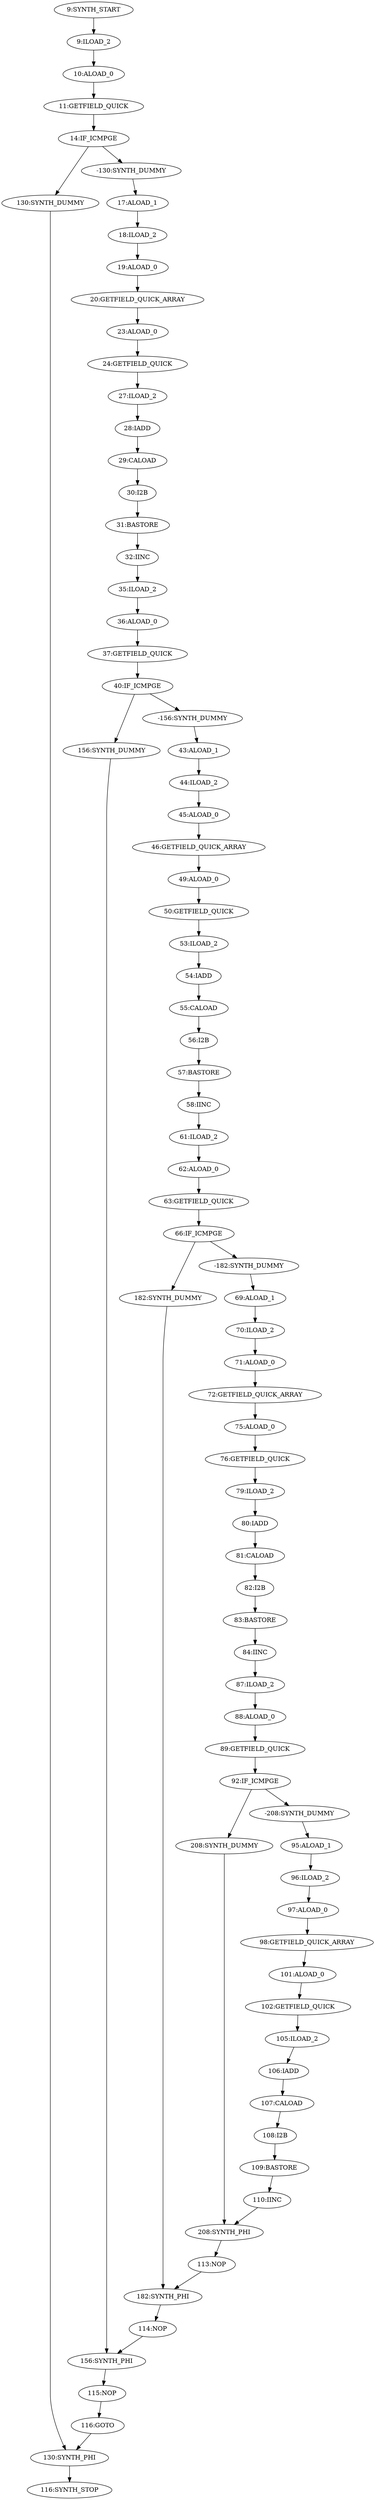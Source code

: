 digraph{
"9:SYNTH_START" -> "9:ILOAD_2";
"9:ILOAD_2" -> "10:ALOAD_0";
"10:ALOAD_0" -> "11:GETFIELD_QUICK";
"11:GETFIELD_QUICK" -> "14:IF_ICMPGE";
"14:IF_ICMPGE" -> "130:SYNTH_DUMMY";
"14:IF_ICMPGE" -> "-130:SYNTH_DUMMY";
"130:SYNTH_DUMMY" -> "130:SYNTH_PHI";
"-130:SYNTH_DUMMY" -> "17:ALOAD_1";
"17:ALOAD_1" -> "18:ILOAD_2";
"18:ILOAD_2" -> "19:ALOAD_0";
"19:ALOAD_0" -> "20:GETFIELD_QUICK_ARRAY";
"20:GETFIELD_QUICK_ARRAY" -> "23:ALOAD_0";
"23:ALOAD_0" -> "24:GETFIELD_QUICK";
"24:GETFIELD_QUICK" -> "27:ILOAD_2";
"27:ILOAD_2" -> "28:IADD";
"28:IADD" -> "29:CALOAD";
"29:CALOAD" -> "30:I2B";
"30:I2B" -> "31:BASTORE";
"31:BASTORE" -> "32:IINC";
"32:IINC" -> "35:ILOAD_2";
"35:ILOAD_2" -> "36:ALOAD_0";
"36:ALOAD_0" -> "37:GETFIELD_QUICK";
"37:GETFIELD_QUICK" -> "40:IF_ICMPGE";
"40:IF_ICMPGE" -> "156:SYNTH_DUMMY";
"40:IF_ICMPGE" -> "-156:SYNTH_DUMMY";
"156:SYNTH_DUMMY" -> "156:SYNTH_PHI";
"-156:SYNTH_DUMMY" -> "43:ALOAD_1";
"43:ALOAD_1" -> "44:ILOAD_2";
"115:NOP" -> "116:GOTO";
"116:GOTO" -> "130:SYNTH_PHI";
"44:ILOAD_2" -> "45:ALOAD_0";
"45:ALOAD_0" -> "46:GETFIELD_QUICK_ARRAY";
"46:GETFIELD_QUICK_ARRAY" -> "49:ALOAD_0";
"49:ALOAD_0" -> "50:GETFIELD_QUICK";
"50:GETFIELD_QUICK" -> "53:ILOAD_2";
"53:ILOAD_2" -> "54:IADD";
"54:IADD" -> "55:CALOAD";
"55:CALOAD" -> "56:I2B";
"56:I2B" -> "57:BASTORE";
"57:BASTORE" -> "58:IINC";
"58:IINC" -> "61:ILOAD_2";
"61:ILOAD_2" -> "62:ALOAD_0";
"62:ALOAD_0" -> "63:GETFIELD_QUICK";
"63:GETFIELD_QUICK" -> "66:IF_ICMPGE";
"66:IF_ICMPGE" -> "182:SYNTH_DUMMY";
"66:IF_ICMPGE" -> "-182:SYNTH_DUMMY";
"182:SYNTH_DUMMY" -> "182:SYNTH_PHI";
"-182:SYNTH_DUMMY" -> "69:ALOAD_1";
"69:ALOAD_1" -> "70:ILOAD_2";
"114:NOP" -> "156:SYNTH_PHI";
"70:ILOAD_2" -> "71:ALOAD_0";
"71:ALOAD_0" -> "72:GETFIELD_QUICK_ARRAY";
"72:GETFIELD_QUICK_ARRAY" -> "75:ALOAD_0";
"75:ALOAD_0" -> "76:GETFIELD_QUICK";
"76:GETFIELD_QUICK" -> "79:ILOAD_2";
"79:ILOAD_2" -> "80:IADD";
"80:IADD" -> "81:CALOAD";
"81:CALOAD" -> "82:I2B";
"82:I2B" -> "83:BASTORE";
"83:BASTORE" -> "84:IINC";
"84:IINC" -> "87:ILOAD_2";
"87:ILOAD_2" -> "88:ALOAD_0";
"88:ALOAD_0" -> "89:GETFIELD_QUICK";
"89:GETFIELD_QUICK" -> "92:IF_ICMPGE";
"92:IF_ICMPGE" -> "208:SYNTH_DUMMY";
"92:IF_ICMPGE" -> "-208:SYNTH_DUMMY";
"208:SYNTH_DUMMY" -> "208:SYNTH_PHI";
"-208:SYNTH_DUMMY" -> "95:ALOAD_1";
"95:ALOAD_1" -> "96:ILOAD_2";
"113:NOP" -> "182:SYNTH_PHI";
"96:ILOAD_2" -> "97:ALOAD_0";
"97:ALOAD_0" -> "98:GETFIELD_QUICK_ARRAY";
"98:GETFIELD_QUICK_ARRAY" -> "101:ALOAD_0";
"101:ALOAD_0" -> "102:GETFIELD_QUICK";
"102:GETFIELD_QUICK" -> "105:ILOAD_2";
"105:ILOAD_2" -> "106:IADD";
"106:IADD" -> "107:CALOAD";
"107:CALOAD" -> "108:I2B";
"108:I2B" -> "109:BASTORE";
"109:BASTORE" -> "110:IINC";
"110:IINC" -> "208:SYNTH_PHI";
"208:SYNTH_PHI" -> "113:NOP";
"182:SYNTH_PHI" -> "114:NOP";
"156:SYNTH_PHI" -> "115:NOP";
"130:SYNTH_PHI" -> "116:SYNTH_STOP";
}
